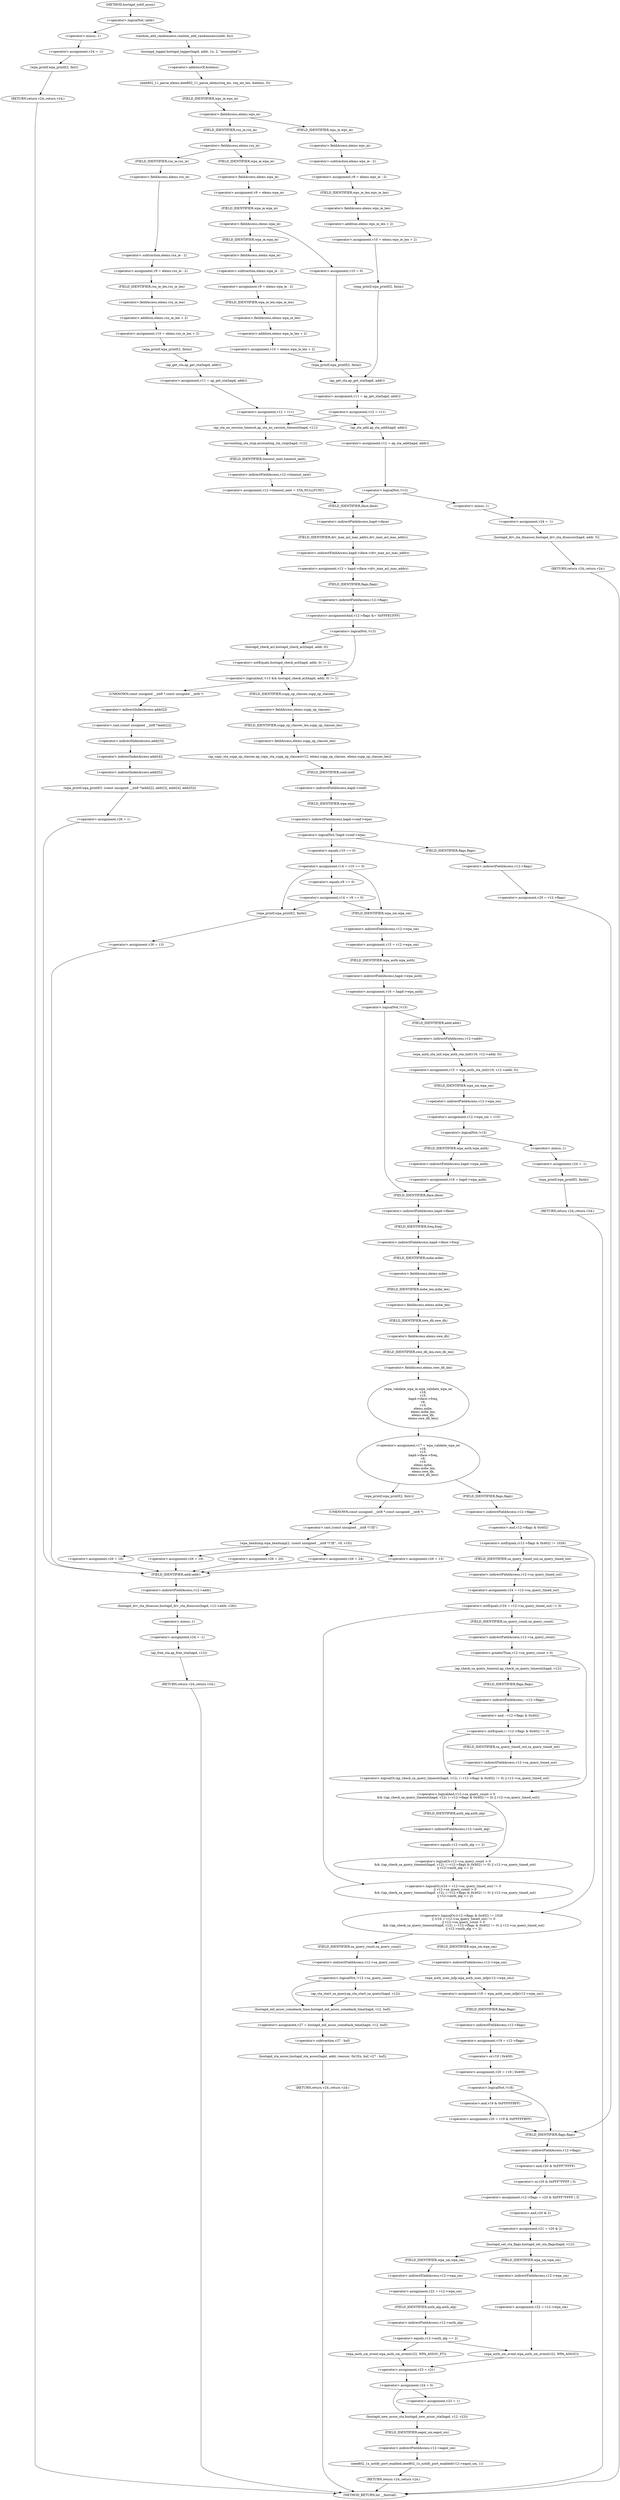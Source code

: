 digraph hostapd_notif_assoc {  
"1000157" [label = "(<operator>.logicalNot,!addr)" ]
"1000160" [label = "(<operator>.assignment,v24 = -1)" ]
"1000162" [label = "(<operator>.minus,-1)" ]
"1000164" [label = "(wpa_printf,wpa_printf(2, fmt))" ]
"1000167" [label = "(RETURN,return v24;,return v24;)" ]
"1000169" [label = "(random_add_randomness,random_add_randomness(addr, 6u))" ]
"1000172" [label = "(hostapd_logger,hostapd_logger(hapd, addr, 1u, 2, \"associated\"))" ]
"1000178" [label = "(ieee802_11_parse_elems,ieee802_11_parse_elems(req_ies, req_ies_len, &elems, 0))" ]
"1000181" [label = "(<operator>.addressOf,&elems)" ]
"1000185" [label = "(<operator>.fieldAccess,elems.wps_ie)" ]
"1000187" [label = "(FIELD_IDENTIFIER,wps_ie,wps_ie)" ]
"1000189" [label = "(<operator>.assignment,v9 = elems.wps_ie - 2)" ]
"1000191" [label = "(<operator>.subtraction,elems.wps_ie - 2)" ]
"1000192" [label = "(<operator>.fieldAccess,elems.wps_ie)" ]
"1000194" [label = "(FIELD_IDENTIFIER,wps_ie,wps_ie)" ]
"1000196" [label = "(<operator>.assignment,v10 = elems.wps_ie_len + 2)" ]
"1000198" [label = "(<operator>.addition,elems.wps_ie_len + 2)" ]
"1000199" [label = "(<operator>.fieldAccess,elems.wps_ie_len)" ]
"1000201" [label = "(FIELD_IDENTIFIER,wps_ie_len,wps_ie_len)" ]
"1000203" [label = "(wpa_printf,wpa_printf(2, fmta))" ]
"1000209" [label = "(<operator>.fieldAccess,elems.rsn_ie)" ]
"1000211" [label = "(FIELD_IDENTIFIER,rsn_ie,rsn_ie)" ]
"1000213" [label = "(<operator>.assignment,v9 = elems.rsn_ie - 2)" ]
"1000215" [label = "(<operator>.subtraction,elems.rsn_ie - 2)" ]
"1000216" [label = "(<operator>.fieldAccess,elems.rsn_ie)" ]
"1000218" [label = "(FIELD_IDENTIFIER,rsn_ie,rsn_ie)" ]
"1000220" [label = "(<operator>.assignment,v10 = elems.rsn_ie_len + 2)" ]
"1000222" [label = "(<operator>.addition,elems.rsn_ie_len + 2)" ]
"1000223" [label = "(<operator>.fieldAccess,elems.rsn_ie_len)" ]
"1000225" [label = "(FIELD_IDENTIFIER,rsn_ie_len,rsn_ie_len)" ]
"1000227" [label = "(wpa_printf,wpa_printf(2, fmta))" ]
"1000230" [label = "(<operator>.assignment,v11 = ap_get_sta(hapd, addr))" ]
"1000232" [label = "(ap_get_sta,ap_get_sta(hapd, addr))" ]
"1000235" [label = "(<operator>.assignment,v12 = v11)" ]
"1000242" [label = "(<operator>.assignment,v9 = elems.wpa_ie)" ]
"1000244" [label = "(<operator>.fieldAccess,elems.wpa_ie)" ]
"1000246" [label = "(FIELD_IDENTIFIER,wpa_ie,wpa_ie)" ]
"1000248" [label = "(<operator>.fieldAccess,elems.wpa_ie)" ]
"1000250" [label = "(FIELD_IDENTIFIER,wpa_ie,wpa_ie)" ]
"1000252" [label = "(<operator>.assignment,v9 = elems.wpa_ie - 2)" ]
"1000254" [label = "(<operator>.subtraction,elems.wpa_ie - 2)" ]
"1000255" [label = "(<operator>.fieldAccess,elems.wpa_ie)" ]
"1000257" [label = "(FIELD_IDENTIFIER,wpa_ie,wpa_ie)" ]
"1000259" [label = "(<operator>.assignment,v10 = elems.wpa_ie_len + 2)" ]
"1000261" [label = "(<operator>.addition,elems.wpa_ie_len + 2)" ]
"1000262" [label = "(<operator>.fieldAccess,elems.wpa_ie_len)" ]
"1000264" [label = "(FIELD_IDENTIFIER,wpa_ie_len,wpa_ie_len)" ]
"1000268" [label = "(<operator>.assignment,v10 = 0)" ]
"1000271" [label = "(wpa_printf,wpa_printf(2, fmta))" ]
"1000274" [label = "(<operator>.assignment,v11 = ap_get_sta(hapd, addr))" ]
"1000276" [label = "(ap_get_sta,ap_get_sta(hapd, addr))" ]
"1000279" [label = "(<operator>.assignment,v12 = v11)" ]
"1000286" [label = "(ap_sta_no_session_timeout,ap_sta_no_session_timeout(hapd, v11))" ]
"1000289" [label = "(accounting_sta_stop,accounting_sta_stop(hapd, v12))" ]
"1000292" [label = "(<operator>.assignment,v12->timeout_next = STA_NULLFUNC)" ]
"1000293" [label = "(<operator>.indirectFieldAccess,v12->timeout_next)" ]
"1000295" [label = "(FIELD_IDENTIFIER,timeout_next,timeout_next)" ]
"1000299" [label = "(<operator>.assignment,v12 = ap_sta_add(hapd, addr))" ]
"1000301" [label = "(ap_sta_add,ap_sta_add(hapd, addr))" ]
"1000305" [label = "(<operator>.logicalNot,!v12)" ]
"1000308" [label = "(<operator>.assignment,v24 = -1)" ]
"1000310" [label = "(<operator>.minus,-1)" ]
"1000312" [label = "(hostapd_drv_sta_disassoc,hostapd_drv_sta_disassoc(hapd, addr, 5))" ]
"1000316" [label = "(RETURN,return v24;,return v24;)" ]
"1000319" [label = "(<operator>.assignment,v13 = hapd->iface->drv_max_acl_mac_addrs)" ]
"1000321" [label = "(<operator>.indirectFieldAccess,hapd->iface->drv_max_acl_mac_addrs)" ]
"1000322" [label = "(<operator>.indirectFieldAccess,hapd->iface)" ]
"1000324" [label = "(FIELD_IDENTIFIER,iface,iface)" ]
"1000325" [label = "(FIELD_IDENTIFIER,drv_max_acl_mac_addrs,drv_max_acl_mac_addrs)" ]
"1000326" [label = "(<operators>.assignmentAnd,v12->flags &= 0xFFFECFFF)" ]
"1000327" [label = "(<operator>.indirectFieldAccess,v12->flags)" ]
"1000329" [label = "(FIELD_IDENTIFIER,flags,flags)" ]
"1000332" [label = "(<operator>.logicalAnd,!v13 && hostapd_check_acl(hapd, addr, 0) != 1)" ]
"1000333" [label = "(<operator>.logicalNot,!v13)" ]
"1000335" [label = "(<operator>.notEquals,hostapd_check_acl(hapd, addr, 0) != 1)" ]
"1000336" [label = "(hostapd_check_acl,hostapd_check_acl(hapd, addr, 0))" ]
"1000342" [label = "(wpa_printf,wpa_printf(3, (const unsigned __int8 *)addr[2], addr[3], addr[4], addr[5]))" ]
"1000344" [label = "(<operator>.cast,(const unsigned __int8 *)addr[2])" ]
"1000345" [label = "(UNKNOWN,const unsigned __int8 *,const unsigned __int8 *)" ]
"1000346" [label = "(<operator>.indirectIndexAccess,addr[2])" ]
"1000349" [label = "(<operator>.indirectIndexAccess,addr[3])" ]
"1000352" [label = "(<operator>.indirectIndexAccess,addr[4])" ]
"1000355" [label = "(<operator>.indirectIndexAccess,addr[5])" ]
"1000358" [label = "(<operator>.assignment,v26 = 1)" ]
"1000362" [label = "(hostapd_drv_sta_disassoc,hostapd_drv_sta_disassoc(hapd, v12->addr, v26))" ]
"1000364" [label = "(<operator>.indirectFieldAccess,v12->addr)" ]
"1000366" [label = "(FIELD_IDENTIFIER,addr,addr)" ]
"1000368" [label = "(<operator>.assignment,v24 = -1)" ]
"1000370" [label = "(<operator>.minus,-1)" ]
"1000372" [label = "(ap_free_sta,ap_free_sta(hapd, v12))" ]
"1000375" [label = "(RETURN,return v24;,return v24;)" ]
"1000377" [label = "(ap_copy_sta_supp_op_classes,ap_copy_sta_supp_op_classes(v12, elems.supp_op_classes, elems.supp_op_classes_len))" ]
"1000379" [label = "(<operator>.fieldAccess,elems.supp_op_classes)" ]
"1000381" [label = "(FIELD_IDENTIFIER,supp_op_classes,supp_op_classes)" ]
"1000382" [label = "(<operator>.fieldAccess,elems.supp_op_classes_len)" ]
"1000384" [label = "(FIELD_IDENTIFIER,supp_op_classes_len,supp_op_classes_len)" ]
"1000386" [label = "(<operator>.logicalNot,!hapd->conf->wpa)" ]
"1000387" [label = "(<operator>.indirectFieldAccess,hapd->conf->wpa)" ]
"1000388" [label = "(<operator>.indirectFieldAccess,hapd->conf)" ]
"1000390" [label = "(FIELD_IDENTIFIER,conf,conf)" ]
"1000391" [label = "(FIELD_IDENTIFIER,wpa,wpa)" ]
"1000393" [label = "(<operator>.assignment,v20 = v12->flags)" ]
"1000395" [label = "(<operator>.indirectFieldAccess,v12->flags)" ]
"1000397" [label = "(FIELD_IDENTIFIER,flags,flags)" ]
"1000399" [label = "(<operator>.assignment,v14 = v10 == 0)" ]
"1000401" [label = "(<operator>.equals,v10 == 0)" ]
"1000406" [label = "(<operator>.assignment,v14 = v9 == 0)" ]
"1000408" [label = "(<operator>.equals,v9 == 0)" ]
"1000414" [label = "(wpa_printf,wpa_printf(2, fmtb))" ]
"1000417" [label = "(<operator>.assignment,v26 = 13)" ]
"1000421" [label = "(<operator>.assignment,v15 = v12->wpa_sm)" ]
"1000423" [label = "(<operator>.indirectFieldAccess,v12->wpa_sm)" ]
"1000425" [label = "(FIELD_IDENTIFIER,wpa_sm,wpa_sm)" ]
"1000426" [label = "(<operator>.assignment,v16 = hapd->wpa_auth)" ]
"1000428" [label = "(<operator>.indirectFieldAccess,hapd->wpa_auth)" ]
"1000430" [label = "(FIELD_IDENTIFIER,wpa_auth,wpa_auth)" ]
"1000432" [label = "(<operator>.logicalNot,!v15)" ]
"1000435" [label = "(<operator>.assignment,v15 = wpa_auth_sta_init(v16, v12->addr, 0))" ]
"1000437" [label = "(wpa_auth_sta_init,wpa_auth_sta_init(v16, v12->addr, 0))" ]
"1000439" [label = "(<operator>.indirectFieldAccess,v12->addr)" ]
"1000441" [label = "(FIELD_IDENTIFIER,addr,addr)" ]
"1000443" [label = "(<operator>.assignment,v12->wpa_sm = v15)" ]
"1000444" [label = "(<operator>.indirectFieldAccess,v12->wpa_sm)" ]
"1000446" [label = "(FIELD_IDENTIFIER,wpa_sm,wpa_sm)" ]
"1000449" [label = "(<operator>.logicalNot,!v15)" ]
"1000452" [label = "(<operator>.assignment,v24 = -1)" ]
"1000454" [label = "(<operator>.minus,-1)" ]
"1000456" [label = "(wpa_printf,wpa_printf(5, fmtb))" ]
"1000459" [label = "(RETURN,return v24;,return v24;)" ]
"1000461" [label = "(<operator>.assignment,v16 = hapd->wpa_auth)" ]
"1000463" [label = "(<operator>.indirectFieldAccess,hapd->wpa_auth)" ]
"1000465" [label = "(FIELD_IDENTIFIER,wpa_auth,wpa_auth)" ]
"1000466" [label = "(<operator>.assignment,v17 = wpa_validate_wpa_ie(\n          v16,\n          v15,\n          hapd->iface->freq,\n          v9,\n          v10,\n          elems.mdie,\n          elems.mdie_len,\n          elems.owe_dh,\n          elems.owe_dh_len))" ]
"1000468" [label = "(wpa_validate_wpa_ie,wpa_validate_wpa_ie(\n          v16,\n          v15,\n          hapd->iface->freq,\n          v9,\n          v10,\n          elems.mdie,\n          elems.mdie_len,\n          elems.owe_dh,\n          elems.owe_dh_len))" ]
"1000471" [label = "(<operator>.indirectFieldAccess,hapd->iface->freq)" ]
"1000472" [label = "(<operator>.indirectFieldAccess,hapd->iface)" ]
"1000474" [label = "(FIELD_IDENTIFIER,iface,iface)" ]
"1000475" [label = "(FIELD_IDENTIFIER,freq,freq)" ]
"1000478" [label = "(<operator>.fieldAccess,elems.mdie)" ]
"1000480" [label = "(FIELD_IDENTIFIER,mdie,mdie)" ]
"1000481" [label = "(<operator>.fieldAccess,elems.mdie_len)" ]
"1000483" [label = "(FIELD_IDENTIFIER,mdie_len,mdie_len)" ]
"1000484" [label = "(<operator>.fieldAccess,elems.owe_dh)" ]
"1000486" [label = "(FIELD_IDENTIFIER,owe_dh,owe_dh)" ]
"1000487" [label = "(<operator>.fieldAccess,elems.owe_dh_len)" ]
"1000489" [label = "(FIELD_IDENTIFIER,owe_dh_len,owe_dh_len)" ]
"1000493" [label = "(wpa_printf,wpa_printf(2, fmtc))" ]
"1000496" [label = "(wpa_hexdump,wpa_hexdump(2, (const unsigned __int8 *)\"IE\", v9, v10))" ]
"1000498" [label = "(<operator>.cast,(const unsigned __int8 *)\"IE\")" ]
"1000499" [label = "(UNKNOWN,const unsigned __int8 *,const unsigned __int8 *)" ]
"1000507" [label = "(<operator>.assignment,v26 = 18)" ]
"1000512" [label = "(<operator>.assignment,v26 = 19)" ]
"1000517" [label = "(<operator>.assignment,v26 = 20)" ]
"1000522" [label = "(<operator>.assignment,v26 = 24)" ]
"1000527" [label = "(<operator>.assignment,v26 = 13)" ]
"1000533" [label = "(<operator>.logicalOr,(v12->flags & 0x402) != 1026\n    || (v24 = v12->sa_query_timed_out) != 0\n    || v12->sa_query_count > 0\n    && ((ap_check_sa_query_timeout(hapd, v12), (~v12->flags & 0x402) != 0) || v12->sa_query_timed_out)\n    || v12->auth_alg == 2)" ]
"1000534" [label = "(<operator>.notEquals,(v12->flags & 0x402) != 1026)" ]
"1000535" [label = "(<operator>.and,v12->flags & 0x402)" ]
"1000536" [label = "(<operator>.indirectFieldAccess,v12->flags)" ]
"1000538" [label = "(FIELD_IDENTIFIER,flags,flags)" ]
"1000541" [label = "(<operator>.logicalOr,(v24 = v12->sa_query_timed_out) != 0\n    || v12->sa_query_count > 0\n    && ((ap_check_sa_query_timeout(hapd, v12), (~v12->flags & 0x402) != 0) || v12->sa_query_timed_out)\n    || v12->auth_alg == 2)" ]
"1000542" [label = "(<operator>.notEquals,(v24 = v12->sa_query_timed_out) != 0)" ]
"1000543" [label = "(<operator>.assignment,v24 = v12->sa_query_timed_out)" ]
"1000545" [label = "(<operator>.indirectFieldAccess,v12->sa_query_timed_out)" ]
"1000547" [label = "(FIELD_IDENTIFIER,sa_query_timed_out,sa_query_timed_out)" ]
"1000549" [label = "(<operator>.logicalOr,v12->sa_query_count > 0\n    && ((ap_check_sa_query_timeout(hapd, v12), (~v12->flags & 0x402) != 0) || v12->sa_query_timed_out)\n    || v12->auth_alg == 2)" ]
"1000550" [label = "(<operator>.logicalAnd,v12->sa_query_count > 0\n    && ((ap_check_sa_query_timeout(hapd, v12), (~v12->flags & 0x402) != 0) || v12->sa_query_timed_out))" ]
"1000551" [label = "(<operator>.greaterThan,v12->sa_query_count > 0)" ]
"1000552" [label = "(<operator>.indirectFieldAccess,v12->sa_query_count)" ]
"1000554" [label = "(FIELD_IDENTIFIER,sa_query_count,sa_query_count)" ]
"1000556" [label = "(<operator>.logicalOr,(ap_check_sa_query_timeout(hapd, v12), (~v12->flags & 0x402) != 0) || v12->sa_query_timed_out)" ]
"1000558" [label = "(ap_check_sa_query_timeout,ap_check_sa_query_timeout(hapd, v12))" ]
"1000561" [label = "(<operator>.notEquals,(~v12->flags & 0x402) != 0)" ]
"1000562" [label = "(<operator>.and,~v12->flags & 0x402)" ]
"1000563" [label = "(<operator>.indirectFieldAccess,~v12->flags)" ]
"1000565" [label = "(FIELD_IDENTIFIER,flags,flags)" ]
"1000568" [label = "(<operator>.indirectFieldAccess,v12->sa_query_timed_out)" ]
"1000570" [label = "(FIELD_IDENTIFIER,sa_query_timed_out,sa_query_timed_out)" ]
"1000571" [label = "(<operator>.equals,v12->auth_alg == 2)" ]
"1000572" [label = "(<operator>.indirectFieldAccess,v12->auth_alg)" ]
"1000574" [label = "(FIELD_IDENTIFIER,auth_alg,auth_alg)" ]
"1000577" [label = "(<operator>.assignment,v18 = wpa_auth_uses_mfp(v12->wpa_sm))" ]
"1000579" [label = "(wpa_auth_uses_mfp,wpa_auth_uses_mfp(v12->wpa_sm))" ]
"1000580" [label = "(<operator>.indirectFieldAccess,v12->wpa_sm)" ]
"1000582" [label = "(FIELD_IDENTIFIER,wpa_sm,wpa_sm)" ]
"1000583" [label = "(<operator>.assignment,v19 = v12->flags)" ]
"1000585" [label = "(<operator>.indirectFieldAccess,v12->flags)" ]
"1000587" [label = "(FIELD_IDENTIFIER,flags,flags)" ]
"1000588" [label = "(<operator>.assignment,v20 = v19 | 0x400)" ]
"1000590" [label = "(<operator>.or,v19 | 0x400)" ]
"1000594" [label = "(<operator>.logicalNot,!v18)" ]
"1000596" [label = "(<operator>.assignment,v20 = v19 & 0xFFFFFBFF)" ]
"1000598" [label = "(<operator>.and,v19 & 0xFFFFFBFF)" ]
"1000602" [label = "(<operator>.assignment,v12->flags = v20 & 0xFFF7FFFF | 3)" ]
"1000603" [label = "(<operator>.indirectFieldAccess,v12->flags)" ]
"1000605" [label = "(FIELD_IDENTIFIER,flags,flags)" ]
"1000606" [label = "(<operator>.or,v20 & 0xFFF7FFFF | 3)" ]
"1000607" [label = "(<operator>.and,v20 & 0xFFF7FFFF)" ]
"1000611" [label = "(<operator>.assignment,v21 = v20 & 2)" ]
"1000613" [label = "(<operator>.and,v20 & 2)" ]
"1000616" [label = "(hostapd_set_sta_flags,hostapd_set_sta_flags(hapd, v12))" ]
"1000622" [label = "(<operator>.assignment,v22 = v12->wpa_sm)" ]
"1000624" [label = "(<operator>.indirectFieldAccess,v12->wpa_sm)" ]
"1000626" [label = "(FIELD_IDENTIFIER,wpa_sm,wpa_sm)" ]
"1000628" [label = "(<operator>.equals,v12->auth_alg == 2)" ]
"1000629" [label = "(<operator>.indirectFieldAccess,v12->auth_alg)" ]
"1000631" [label = "(FIELD_IDENTIFIER,auth_alg,auth_alg)" ]
"1000634" [label = "(wpa_auth_sm_event,wpa_auth_sm_event(v22, WPA_ASSOC_FT))" ]
"1000640" [label = "(<operator>.assignment,v22 = v12->wpa_sm)" ]
"1000642" [label = "(<operator>.indirectFieldAccess,v12->wpa_sm)" ]
"1000644" [label = "(FIELD_IDENTIFIER,wpa_sm,wpa_sm)" ]
"1000645" [label = "(wpa_auth_sm_event,wpa_auth_sm_event(v22, WPA_ASSOC))" ]
"1000649" [label = "(<operator>.assignment,v23 = v21)" ]
"1000652" [label = "(<operator>.assignment,v24 = 0)" ]
"1000657" [label = "(<operator>.assignment,v23 = 1)" ]
"1000660" [label = "(hostapd_new_assoc_sta,hostapd_new_assoc_sta(hapd, v12, v23))" ]
"1000664" [label = "(ieee802_1x_notify_port_enabled,ieee802_1x_notify_port_enabled(v12->eapol_sm, 1))" ]
"1000665" [label = "(<operator>.indirectFieldAccess,v12->eapol_sm)" ]
"1000667" [label = "(FIELD_IDENTIFIER,eapol_sm,eapol_sm)" ]
"1000669" [label = "(RETURN,return v24;,return v24;)" ]
"1000672" [label = "(<operator>.logicalNot,!v12->sa_query_count)" ]
"1000673" [label = "(<operator>.indirectFieldAccess,v12->sa_query_count)" ]
"1000675" [label = "(FIELD_IDENTIFIER,sa_query_count,sa_query_count)" ]
"1000676" [label = "(ap_sta_start_sa_query,ap_sta_start_sa_query(hapd, v12))" ]
"1000679" [label = "(<operator>.assignment,v27 = hostapd_eid_assoc_comeback_time(hapd, v12, buf))" ]
"1000681" [label = "(hostapd_eid_assoc_comeback_time,hostapd_eid_assoc_comeback_time(hapd, v12, buf))" ]
"1000685" [label = "(hostapd_sta_assoc,hostapd_sta_assoc(hapd, addr, reassoc, 0x1Eu, buf, v27 - buf))" ]
"1000691" [label = "(<operator>.subtraction,v27 - buf)" ]
"1000694" [label = "(RETURN,return v24;,return v24;)" ]
"1000125" [label = "(METHOD,hostapd_notif_assoc)" ]
"1000696" [label = "(METHOD_RETURN,int __fastcall)" ]
  "1000157" -> "1000162" 
  "1000157" -> "1000169" 
  "1000160" -> "1000164" 
  "1000162" -> "1000160" 
  "1000164" -> "1000167" 
  "1000167" -> "1000696" 
  "1000169" -> "1000172" 
  "1000172" -> "1000181" 
  "1000178" -> "1000187" 
  "1000181" -> "1000178" 
  "1000185" -> "1000194" 
  "1000185" -> "1000211" 
  "1000187" -> "1000185" 
  "1000189" -> "1000201" 
  "1000191" -> "1000189" 
  "1000192" -> "1000191" 
  "1000194" -> "1000192" 
  "1000196" -> "1000203" 
  "1000198" -> "1000196" 
  "1000199" -> "1000198" 
  "1000201" -> "1000199" 
  "1000203" -> "1000276" 
  "1000209" -> "1000218" 
  "1000209" -> "1000246" 
  "1000211" -> "1000209" 
  "1000213" -> "1000225" 
  "1000215" -> "1000213" 
  "1000216" -> "1000215" 
  "1000218" -> "1000216" 
  "1000220" -> "1000227" 
  "1000222" -> "1000220" 
  "1000223" -> "1000222" 
  "1000225" -> "1000223" 
  "1000227" -> "1000232" 
  "1000230" -> "1000235" 
  "1000232" -> "1000230" 
  "1000235" -> "1000286" 
  "1000235" -> "1000301" 
  "1000242" -> "1000250" 
  "1000244" -> "1000242" 
  "1000246" -> "1000244" 
  "1000248" -> "1000257" 
  "1000248" -> "1000268" 
  "1000250" -> "1000248" 
  "1000252" -> "1000264" 
  "1000254" -> "1000252" 
  "1000255" -> "1000254" 
  "1000257" -> "1000255" 
  "1000259" -> "1000271" 
  "1000261" -> "1000259" 
  "1000262" -> "1000261" 
  "1000264" -> "1000262" 
  "1000268" -> "1000271" 
  "1000271" -> "1000276" 
  "1000274" -> "1000279" 
  "1000276" -> "1000274" 
  "1000279" -> "1000286" 
  "1000279" -> "1000301" 
  "1000286" -> "1000289" 
  "1000289" -> "1000295" 
  "1000292" -> "1000324" 
  "1000293" -> "1000292" 
  "1000295" -> "1000293" 
  "1000299" -> "1000305" 
  "1000301" -> "1000299" 
  "1000305" -> "1000310" 
  "1000305" -> "1000324" 
  "1000308" -> "1000312" 
  "1000310" -> "1000308" 
  "1000312" -> "1000316" 
  "1000316" -> "1000696" 
  "1000319" -> "1000329" 
  "1000321" -> "1000319" 
  "1000322" -> "1000325" 
  "1000324" -> "1000322" 
  "1000325" -> "1000321" 
  "1000326" -> "1000333" 
  "1000327" -> "1000326" 
  "1000329" -> "1000327" 
  "1000332" -> "1000345" 
  "1000332" -> "1000381" 
  "1000333" -> "1000332" 
  "1000333" -> "1000336" 
  "1000335" -> "1000332" 
  "1000336" -> "1000335" 
  "1000342" -> "1000358" 
  "1000344" -> "1000349" 
  "1000345" -> "1000346" 
  "1000346" -> "1000344" 
  "1000349" -> "1000352" 
  "1000352" -> "1000355" 
  "1000355" -> "1000342" 
  "1000358" -> "1000366" 
  "1000362" -> "1000370" 
  "1000364" -> "1000362" 
  "1000366" -> "1000364" 
  "1000368" -> "1000372" 
  "1000370" -> "1000368" 
  "1000372" -> "1000375" 
  "1000375" -> "1000696" 
  "1000377" -> "1000390" 
  "1000379" -> "1000384" 
  "1000381" -> "1000379" 
  "1000382" -> "1000377" 
  "1000384" -> "1000382" 
  "1000386" -> "1000397" 
  "1000386" -> "1000401" 
  "1000387" -> "1000386" 
  "1000388" -> "1000391" 
  "1000390" -> "1000388" 
  "1000391" -> "1000387" 
  "1000393" -> "1000605" 
  "1000395" -> "1000393" 
  "1000397" -> "1000395" 
  "1000399" -> "1000408" 
  "1000399" -> "1000414" 
  "1000399" -> "1000425" 
  "1000401" -> "1000399" 
  "1000406" -> "1000414" 
  "1000406" -> "1000425" 
  "1000408" -> "1000406" 
  "1000414" -> "1000417" 
  "1000417" -> "1000366" 
  "1000421" -> "1000430" 
  "1000423" -> "1000421" 
  "1000425" -> "1000423" 
  "1000426" -> "1000432" 
  "1000428" -> "1000426" 
  "1000430" -> "1000428" 
  "1000432" -> "1000441" 
  "1000432" -> "1000474" 
  "1000435" -> "1000446" 
  "1000437" -> "1000435" 
  "1000439" -> "1000437" 
  "1000441" -> "1000439" 
  "1000443" -> "1000449" 
  "1000444" -> "1000443" 
  "1000446" -> "1000444" 
  "1000449" -> "1000454" 
  "1000449" -> "1000465" 
  "1000452" -> "1000456" 
  "1000454" -> "1000452" 
  "1000456" -> "1000459" 
  "1000459" -> "1000696" 
  "1000461" -> "1000474" 
  "1000463" -> "1000461" 
  "1000465" -> "1000463" 
  "1000466" -> "1000493" 
  "1000466" -> "1000538" 
  "1000468" -> "1000466" 
  "1000471" -> "1000480" 
  "1000472" -> "1000475" 
  "1000474" -> "1000472" 
  "1000475" -> "1000471" 
  "1000478" -> "1000483" 
  "1000480" -> "1000478" 
  "1000481" -> "1000486" 
  "1000483" -> "1000481" 
  "1000484" -> "1000489" 
  "1000486" -> "1000484" 
  "1000487" -> "1000468" 
  "1000489" -> "1000487" 
  "1000493" -> "1000499" 
  "1000496" -> "1000507" 
  "1000496" -> "1000512" 
  "1000496" -> "1000517" 
  "1000496" -> "1000522" 
  "1000496" -> "1000527" 
  "1000498" -> "1000496" 
  "1000499" -> "1000498" 
  "1000507" -> "1000366" 
  "1000512" -> "1000366" 
  "1000517" -> "1000366" 
  "1000522" -> "1000366" 
  "1000527" -> "1000366" 
  "1000533" -> "1000582" 
  "1000533" -> "1000675" 
  "1000534" -> "1000533" 
  "1000534" -> "1000547" 
  "1000535" -> "1000534" 
  "1000536" -> "1000535" 
  "1000538" -> "1000536" 
  "1000541" -> "1000533" 
  "1000542" -> "1000541" 
  "1000542" -> "1000554" 
  "1000543" -> "1000542" 
  "1000545" -> "1000543" 
  "1000547" -> "1000545" 
  "1000549" -> "1000541" 
  "1000550" -> "1000549" 
  "1000550" -> "1000574" 
  "1000551" -> "1000550" 
  "1000551" -> "1000558" 
  "1000552" -> "1000551" 
  "1000554" -> "1000552" 
  "1000556" -> "1000550" 
  "1000558" -> "1000565" 
  "1000561" -> "1000556" 
  "1000561" -> "1000570" 
  "1000562" -> "1000561" 
  "1000563" -> "1000562" 
  "1000565" -> "1000563" 
  "1000568" -> "1000556" 
  "1000570" -> "1000568" 
  "1000571" -> "1000549" 
  "1000572" -> "1000571" 
  "1000574" -> "1000572" 
  "1000577" -> "1000587" 
  "1000579" -> "1000577" 
  "1000580" -> "1000579" 
  "1000582" -> "1000580" 
  "1000583" -> "1000590" 
  "1000585" -> "1000583" 
  "1000587" -> "1000585" 
  "1000588" -> "1000594" 
  "1000590" -> "1000588" 
  "1000594" -> "1000598" 
  "1000594" -> "1000605" 
  "1000596" -> "1000605" 
  "1000598" -> "1000596" 
  "1000602" -> "1000613" 
  "1000603" -> "1000607" 
  "1000605" -> "1000603" 
  "1000606" -> "1000602" 
  "1000607" -> "1000606" 
  "1000611" -> "1000616" 
  "1000613" -> "1000611" 
  "1000616" -> "1000626" 
  "1000616" -> "1000644" 
  "1000622" -> "1000631" 
  "1000624" -> "1000622" 
  "1000626" -> "1000624" 
  "1000628" -> "1000634" 
  "1000628" -> "1000645" 
  "1000629" -> "1000628" 
  "1000631" -> "1000629" 
  "1000634" -> "1000649" 
  "1000640" -> "1000645" 
  "1000642" -> "1000640" 
  "1000644" -> "1000642" 
  "1000645" -> "1000649" 
  "1000649" -> "1000652" 
  "1000652" -> "1000657" 
  "1000652" -> "1000660" 
  "1000657" -> "1000660" 
  "1000660" -> "1000667" 
  "1000664" -> "1000669" 
  "1000665" -> "1000664" 
  "1000667" -> "1000665" 
  "1000669" -> "1000696" 
  "1000672" -> "1000676" 
  "1000672" -> "1000681" 
  "1000673" -> "1000672" 
  "1000675" -> "1000673" 
  "1000676" -> "1000681" 
  "1000679" -> "1000691" 
  "1000681" -> "1000679" 
  "1000685" -> "1000694" 
  "1000691" -> "1000685" 
  "1000694" -> "1000696" 
  "1000125" -> "1000157" 
}
